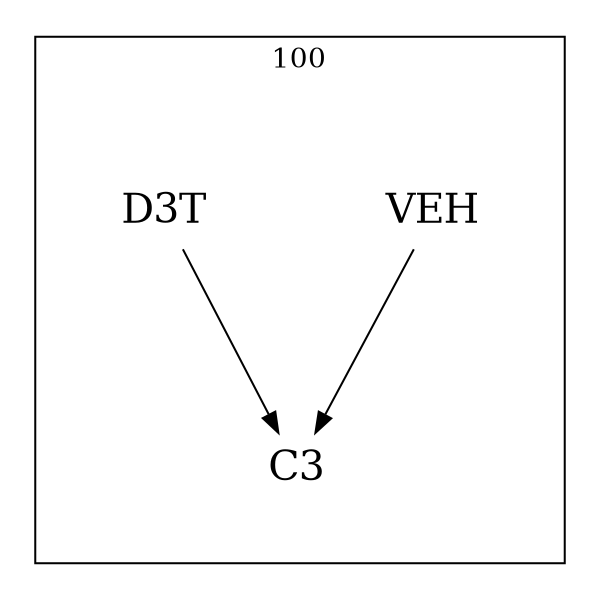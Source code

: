 strict digraph DAGS {
	size = "4,4!" ; ratio ="fill"; subgraph cluster_0{
			labeldoc = "t";
			label = "100";node	[label= VEH, shape = plaintext, fontsize=20] VEH;node	[label= D3T, shape = plaintext, fontsize=20] D3T;node	[label= C3, shape = plaintext, fontsize=20] C3;
VEH->C3;
D3T->C3;
	}}
